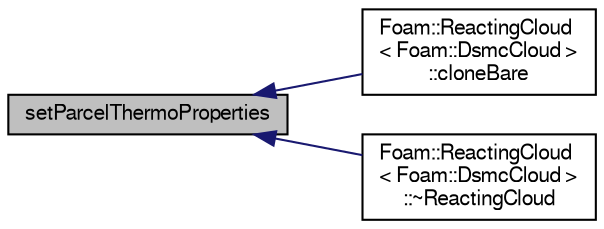 digraph "setParcelThermoProperties"
{
  bgcolor="transparent";
  edge [fontname="FreeSans",fontsize="10",labelfontname="FreeSans",labelfontsize="10"];
  node [fontname="FreeSans",fontsize="10",shape=record];
  rankdir="LR";
  Node56 [label="setParcelThermoProperties",height=0.2,width=0.4,color="black", fillcolor="grey75", style="filled", fontcolor="black"];
  Node56 -> Node57 [dir="back",color="midnightblue",fontsize="10",style="solid",fontname="FreeSans"];
  Node57 [label="Foam::ReactingCloud\l\< Foam::DsmcCloud \>\l::cloneBare",height=0.2,width=0.4,color="black",URL="$a23814.html#a519c85b79b984c70934c244a934588ca",tooltip="Construct and return bare clone based on (this) with new name. "];
  Node56 -> Node58 [dir="back",color="midnightblue",fontsize="10",style="solid",fontname="FreeSans"];
  Node58 [label="Foam::ReactingCloud\l\< Foam::DsmcCloud \>\l::~ReactingCloud",height=0.2,width=0.4,color="black",URL="$a23814.html#a31833ebdb3c39d12b789289891313e89",tooltip="Destructor. "];
}
